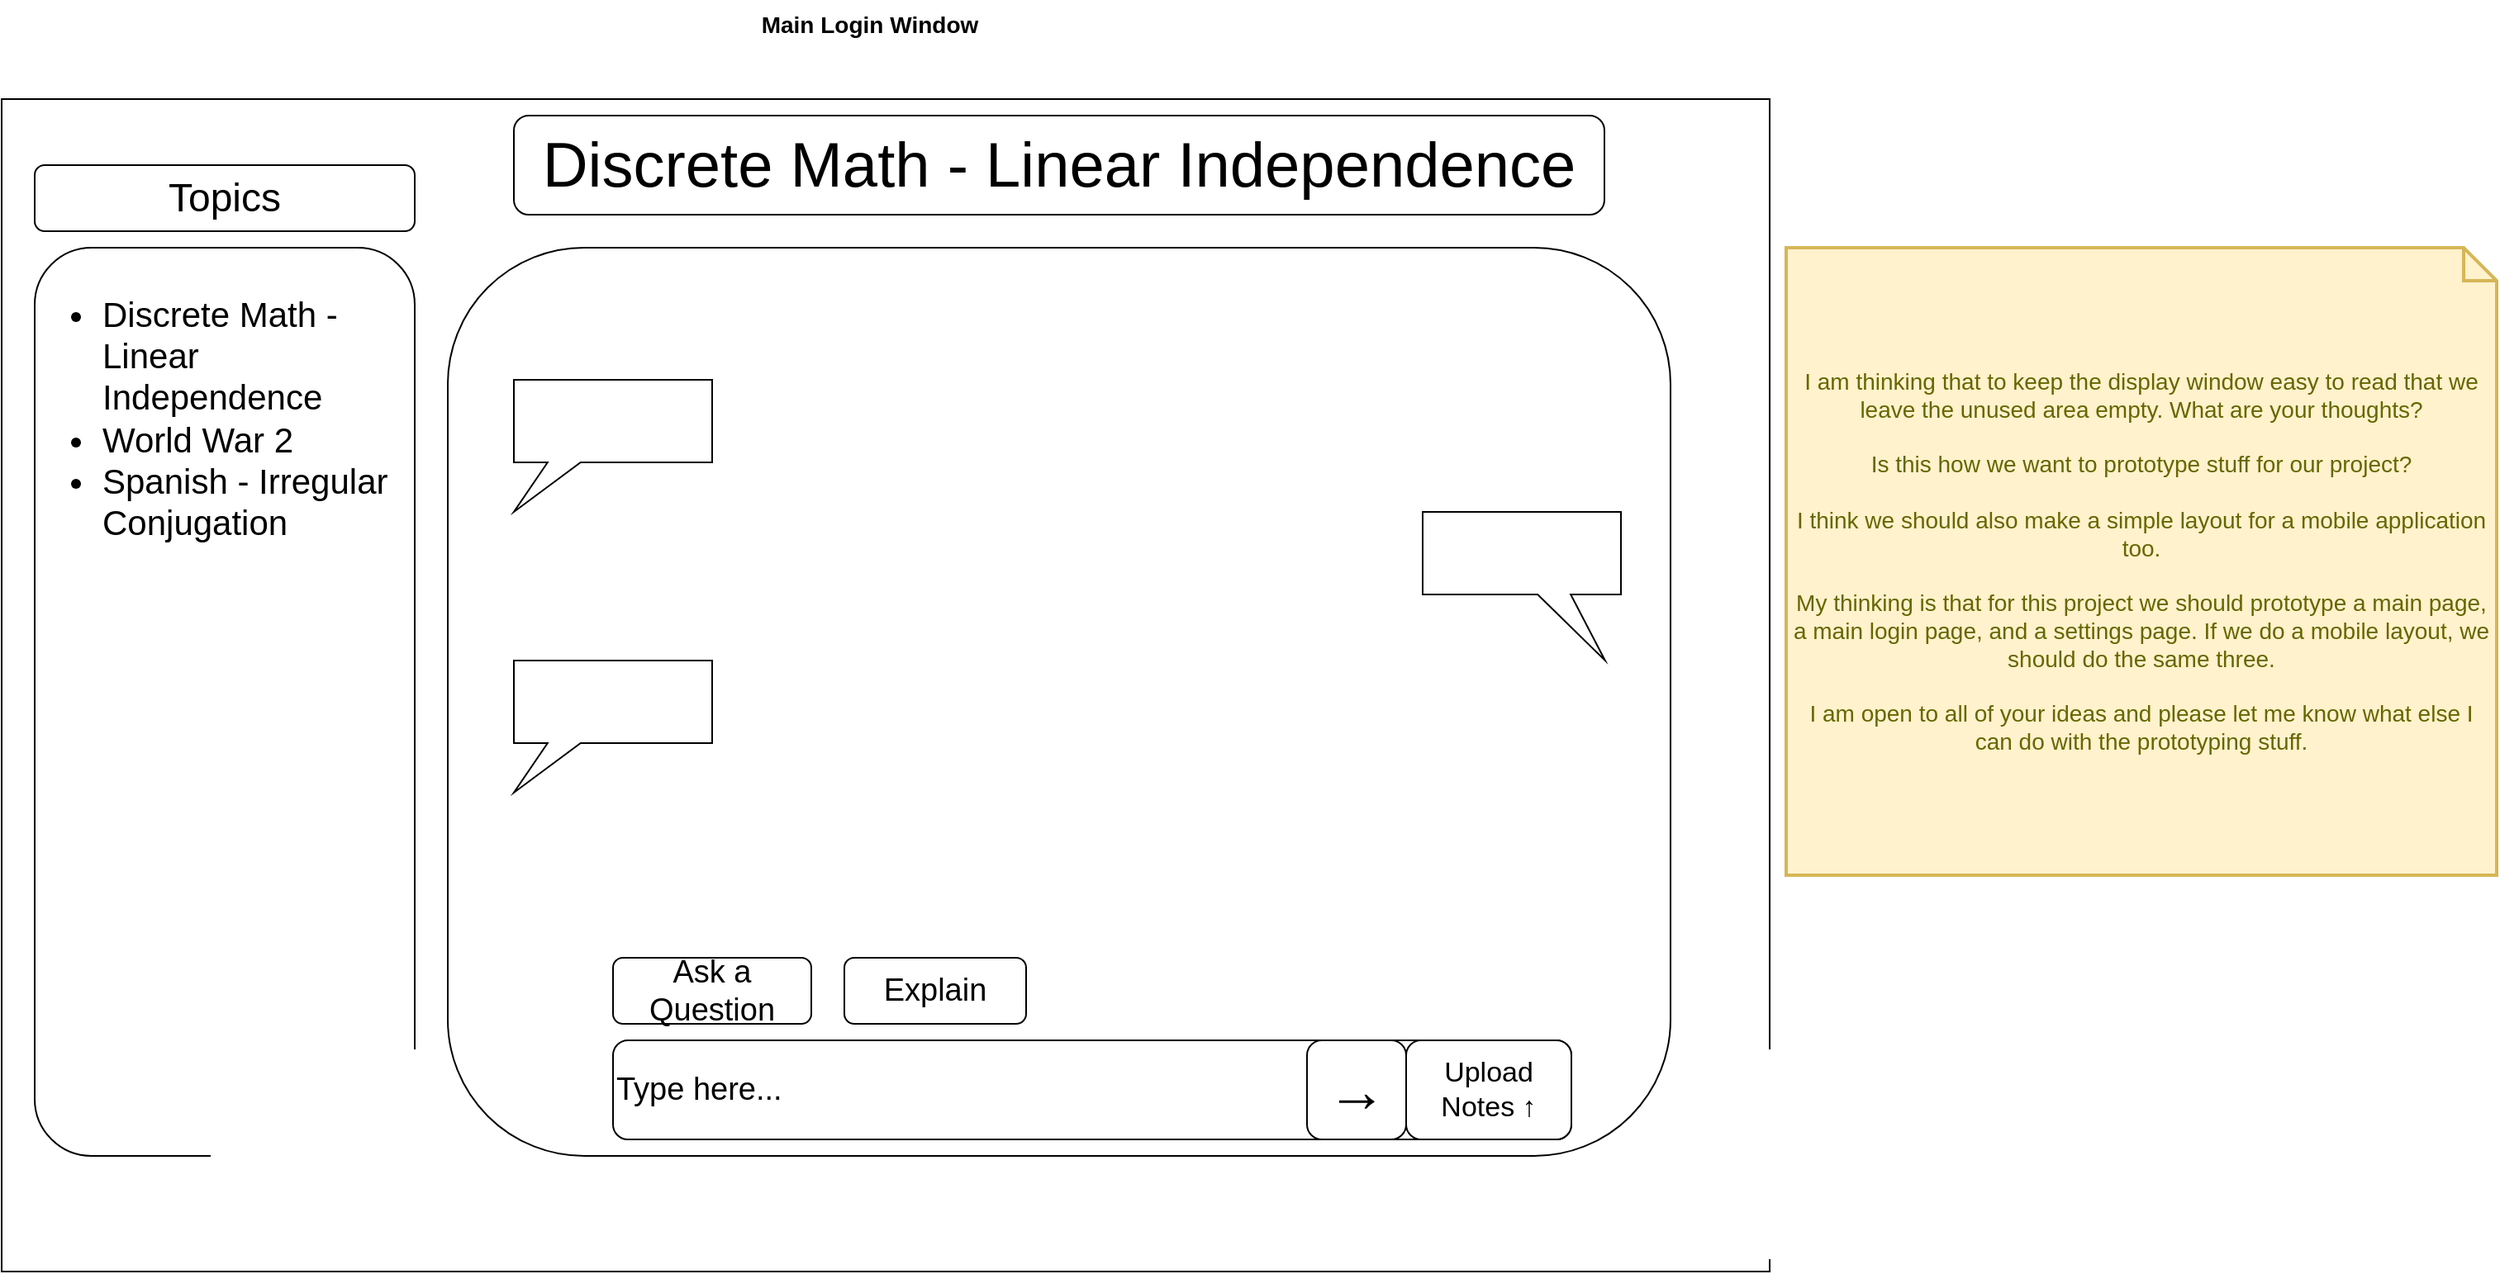 <mxfile version="22.0.8" type="github" pages="3">
  <diagram name="Page-1" id="XYrzflARZwRtqfOlGOkY">
    <mxGraphModel dx="4564" dy="1742" grid="1" gridSize="10" guides="1" tooltips="1" connect="1" arrows="1" fold="1" page="0" pageScale="1" pageWidth="850" pageHeight="1100" math="0" shadow="0">
      <root>
        <mxCell id="0" />
        <mxCell id="1" parent="0" />
        <mxCell id="VEFbPBKXFdE8StxeSwfn-1" value="" style="rounded=0;whiteSpace=wrap;html=1;" parent="1" vertex="1">
          <mxGeometry x="-2450" y="-660" width="1070" height="710" as="geometry" />
        </mxCell>
        <mxCell id="VEFbPBKXFdE8StxeSwfn-2" value="&lt;b&gt;&lt;font style=&quot;font-size: 14px;&quot;&gt;Main Login Window&lt;/font&gt;&lt;/b&gt;" style="text;html=1;strokeColor=none;fillColor=none;align=center;verticalAlign=middle;whiteSpace=wrap;rounded=0;" parent="1" vertex="1">
          <mxGeometry x="-2002.5" y="-720" width="155" height="30" as="geometry" />
        </mxCell>
        <mxCell id="VEFbPBKXFdE8StxeSwfn-6" value="&lt;span style=&quot;font-size: 38px;&quot;&gt;Discrete Math - Linear Independence&lt;br&gt;&lt;/span&gt;" style="rounded=1;whiteSpace=wrap;html=1;" parent="1" vertex="1">
          <mxGeometry x="-2140" y="-650" width="660" height="60" as="geometry" />
        </mxCell>
        <mxCell id="VEFbPBKXFdE8StxeSwfn-7" value="&lt;span style=&quot;font-size: 24px;&quot;&gt;Topics&lt;/span&gt;" style="rounded=1;whiteSpace=wrap;html=1;" parent="1" vertex="1">
          <mxGeometry x="-2430" y="-620" width="230" height="40" as="geometry" />
        </mxCell>
        <mxCell id="VEFbPBKXFdE8StxeSwfn-8" value="" style="rounded=1;whiteSpace=wrap;html=1;" parent="1" vertex="1">
          <mxGeometry x="-2180" y="-570" width="740" height="550" as="geometry" />
        </mxCell>
        <mxCell id="VEFbPBKXFdE8StxeSwfn-9" value="&lt;font style=&quot;font-size: 19px;&quot;&gt;Type here...&lt;/font&gt;" style="rounded=1;whiteSpace=wrap;html=1;align=left;" parent="1" vertex="1">
          <mxGeometry x="-2080" y="-90" width="580" height="60" as="geometry" />
        </mxCell>
        <mxCell id="VEFbPBKXFdE8StxeSwfn-12" value="I am thinking that to keep the display window easy to read that we leave the unused area empty. What are your thoughts?&lt;br&gt;&lt;br&gt;Is this how we want to prototype stuff for our project?&lt;br&gt;&lt;br&gt;I think we should also make a simple layout for a mobile application too.&lt;br&gt;&lt;br&gt;My thinking is that for this project we should prototype a main page, a main login page, and a settings page. If we do a mobile layout, we should do the same three.&lt;br&gt;&lt;br&gt;I am open to all of your ideas and please let me know what else I can do with the prototyping stuff." style="shape=note;strokeWidth=2;fontSize=14;size=20;whiteSpace=wrap;html=1;fillColor=#fff2cc;strokeColor=#d6b656;fontColor=#666600;" parent="1" vertex="1">
          <mxGeometry x="-1370" y="-570" width="430" height="380" as="geometry" />
        </mxCell>
        <mxCell id="lRxPT_pOlVi8VR7Kf76E-8" value="&lt;ul style=&quot;font-size: 21px;&quot;&gt;&lt;li style=&quot;text-align: left;&quot;&gt;&lt;span style=&quot;background-color: initial;&quot;&gt;Discrete Math - Linear Independence&lt;/span&gt;&lt;/li&gt;&lt;li style=&quot;text-align: left;&quot;&gt;&lt;span style=&quot;background-color: initial;&quot;&gt;World War 2&lt;/span&gt;&lt;/li&gt;&lt;li style=&quot;text-align: left;&quot;&gt;&lt;span style=&quot;background-color: initial;&quot;&gt;Spanish - Irregular Conjugation&lt;/span&gt;&lt;/li&gt;&lt;/ul&gt;" style="rounded=1;whiteSpace=wrap;html=1;verticalAlign=top;" parent="1" vertex="1">
          <mxGeometry x="-2430" y="-570" width="230" height="550" as="geometry" />
        </mxCell>
        <mxCell id="lRxPT_pOlVi8VR7Kf76E-9" value="&lt;font style=&quot;font-size: 19px;&quot;&gt;Ask a Question&lt;/font&gt;" style="rounded=1;whiteSpace=wrap;html=1;" parent="1" vertex="1">
          <mxGeometry x="-2080" y="-140" width="120" height="40" as="geometry" />
        </mxCell>
        <mxCell id="lRxPT_pOlVi8VR7Kf76E-10" value="&lt;font style=&quot;font-size: 19px;&quot;&gt;Explain&lt;/font&gt;" style="rounded=1;whiteSpace=wrap;html=1;" parent="1" vertex="1">
          <mxGeometry x="-1940" y="-140" width="110" height="40" as="geometry" />
        </mxCell>
        <mxCell id="qjDyNdalp-nVv8cLY3a5-1" value="&lt;font style=&quot;font-size: 36px;&quot;&gt;→&lt;/font&gt;" style="rounded=1;whiteSpace=wrap;html=1;" parent="1" vertex="1">
          <mxGeometry x="-1660" y="-90" width="60" height="60" as="geometry" />
        </mxCell>
        <mxCell id="qjDyNdalp-nVv8cLY3a5-2" value="&lt;font style=&quot;font-size: 17px;&quot;&gt;Upload Notes ↑&lt;br&gt;&lt;/font&gt;" style="rounded=1;whiteSpace=wrap;html=1;" parent="1" vertex="1">
          <mxGeometry x="-1600" y="-90" width="100" height="60" as="geometry" />
        </mxCell>
        <mxCell id="qjDyNdalp-nVv8cLY3a5-5" value="" style="shape=callout;whiteSpace=wrap;html=1;perimeter=calloutPerimeter;size=30;position=0.17;position2=0;" parent="1" vertex="1">
          <mxGeometry x="-2140" y="-320" width="120" height="80" as="geometry" />
        </mxCell>
        <mxCell id="qjDyNdalp-nVv8cLY3a5-7" value="" style="shape=callout;whiteSpace=wrap;html=1;perimeter=calloutPerimeter;size=30;position=0.17;position2=0;" parent="1" vertex="1">
          <mxGeometry x="-2140" y="-490" width="120" height="80" as="geometry" />
        </mxCell>
        <mxCell id="qjDyNdalp-nVv8cLY3a5-8" value="" style="shape=callout;whiteSpace=wrap;html=1;perimeter=calloutPerimeter;size=40;position=0.58;position2=0.92;base=20;" parent="1" vertex="1">
          <mxGeometry x="-1590" y="-410" width="120" height="90" as="geometry" />
        </mxCell>
      </root>
    </mxGraphModel>
  </diagram>
  <diagram id="TybGXz4lcO9ECxND_ROY" name="Page-2">
    <mxGraphModel dx="1588" dy="848" grid="1" gridSize="10" guides="1" tooltips="1" connect="1" arrows="1" fold="1" page="1" pageScale="1" pageWidth="850" pageHeight="1100" math="0" shadow="0">
      <root>
        <mxCell id="0" />
        <mxCell id="1" parent="0" />
        <mxCell id="XGJTgZMwI9LA0cDU6DCc-1" value="" style="rounded=0;whiteSpace=wrap;html=1;" vertex="1" parent="1">
          <mxGeometry x="130" y="150" width="1070" height="710" as="geometry" />
        </mxCell>
        <mxCell id="XGJTgZMwI9LA0cDU6DCc-2" value="&lt;span style=&quot;font-size: 38px;&quot;&gt;World War 2&lt;br&gt;&lt;/span&gt;" style="rounded=1;whiteSpace=wrap;html=1;" vertex="1" parent="1">
          <mxGeometry x="440" y="160" width="660" height="60" as="geometry" />
        </mxCell>
        <mxCell id="XGJTgZMwI9LA0cDU6DCc-3" value="&lt;span style=&quot;font-size: 24px;&quot;&gt;Topics&lt;/span&gt;" style="rounded=1;whiteSpace=wrap;html=1;" vertex="1" parent="1">
          <mxGeometry x="150" y="190" width="230" height="40" as="geometry" />
        </mxCell>
        <mxCell id="XGJTgZMwI9LA0cDU6DCc-4" value="" style="rounded=1;whiteSpace=wrap;html=1;" vertex="1" parent="1">
          <mxGeometry x="400" y="240" width="740" height="550" as="geometry" />
        </mxCell>
        <mxCell id="XGJTgZMwI9LA0cDU6DCc-5" value="&lt;font style=&quot;font-size: 19px;&quot;&gt;Type here...&lt;/font&gt;" style="rounded=1;whiteSpace=wrap;html=1;align=left;" vertex="1" parent="1">
          <mxGeometry x="500" y="720" width="580" height="60" as="geometry" />
        </mxCell>
        <mxCell id="XGJTgZMwI9LA0cDU6DCc-6" value="&lt;ul style=&quot;font-size: 21px;&quot;&gt;&lt;li style=&quot;text-align: left;&quot;&gt;&lt;span style=&quot;background-color: initial;&quot;&gt;Discrete Math - Linear Independence&lt;/span&gt;&lt;/li&gt;&lt;li style=&quot;text-align: left;&quot;&gt;&lt;span style=&quot;background-color: initial;&quot;&gt;World War 2&lt;/span&gt;&lt;/li&gt;&lt;li style=&quot;text-align: left;&quot;&gt;&lt;span style=&quot;background-color: initial;&quot;&gt;Spanish - Irregular Conjugation&lt;/span&gt;&lt;/li&gt;&lt;/ul&gt;" style="rounded=1;whiteSpace=wrap;html=1;verticalAlign=top;" vertex="1" parent="1">
          <mxGeometry x="150" y="240" width="230" height="550" as="geometry" />
        </mxCell>
        <mxCell id="XGJTgZMwI9LA0cDU6DCc-7" value="&lt;font style=&quot;font-size: 19px;&quot;&gt;Ask a Question&lt;/font&gt;" style="rounded=1;whiteSpace=wrap;html=1;" vertex="1" parent="1">
          <mxGeometry x="500" y="670" width="120" height="40" as="geometry" />
        </mxCell>
        <mxCell id="XGJTgZMwI9LA0cDU6DCc-8" value="&lt;font style=&quot;font-size: 19px;&quot;&gt;Explain&lt;/font&gt;" style="rounded=1;whiteSpace=wrap;html=1;" vertex="1" parent="1">
          <mxGeometry x="640" y="670" width="110" height="40" as="geometry" />
        </mxCell>
        <mxCell id="XGJTgZMwI9LA0cDU6DCc-9" value="&lt;font style=&quot;font-size: 36px;&quot;&gt;→&lt;/font&gt;" style="rounded=1;whiteSpace=wrap;html=1;" vertex="1" parent="1">
          <mxGeometry x="920" y="720" width="60" height="60" as="geometry" />
        </mxCell>
        <mxCell id="XGJTgZMwI9LA0cDU6DCc-10" value="&lt;font style=&quot;font-size: 17px;&quot;&gt;Upload Notes ↑&lt;br&gt;&lt;/font&gt;" style="rounded=1;whiteSpace=wrap;html=1;" vertex="1" parent="1">
          <mxGeometry x="980" y="720" width="100" height="60" as="geometry" />
        </mxCell>
        <mxCell id="XGJTgZMwI9LA0cDU6DCc-11" value="" style="shape=callout;whiteSpace=wrap;html=1;perimeter=calloutPerimeter;size=30;position=0.17;position2=0;" vertex="1" parent="1">
          <mxGeometry x="440" y="490" width="120" height="80" as="geometry" />
        </mxCell>
        <mxCell id="XGJTgZMwI9LA0cDU6DCc-12" value="" style="shape=callout;whiteSpace=wrap;html=1;perimeter=calloutPerimeter;size=30;position=0.17;position2=0;" vertex="1" parent="1">
          <mxGeometry x="440" y="320" width="120" height="80" as="geometry" />
        </mxCell>
        <mxCell id="XGJTgZMwI9LA0cDU6DCc-13" value="" style="shape=callout;whiteSpace=wrap;html=1;perimeter=calloutPerimeter;size=40;position=0.58;position2=0.92;base=20;" vertex="1" parent="1">
          <mxGeometry x="990" y="400" width="120" height="90" as="geometry" />
        </mxCell>
      </root>
    </mxGraphModel>
  </diagram>
  <diagram id="jEjdawhZugyaqBMWrbFC" name="Page-3">
    <mxGraphModel dx="1588" dy="848" grid="1" gridSize="10" guides="1" tooltips="1" connect="1" arrows="1" fold="1" page="1" pageScale="1" pageWidth="850" pageHeight="1100" math="0" shadow="0">
      <root>
        <mxCell id="0" />
        <mxCell id="1" parent="0" />
        <mxCell id="rR0To2OGC2kg8iHvULuq-1" value="" style="rounded=0;whiteSpace=wrap;html=1;" vertex="1" parent="1">
          <mxGeometry x="220" y="180" width="1070" height="710" as="geometry" />
        </mxCell>
        <mxCell id="rR0To2OGC2kg8iHvULuq-2" value="&lt;span style=&quot;font-size: 38px;&quot;&gt;Spanish - Irregular Conjugation&lt;br&gt;&lt;/span&gt;" style="rounded=1;whiteSpace=wrap;html=1;" vertex="1" parent="1">
          <mxGeometry x="530" y="190" width="660" height="60" as="geometry" />
        </mxCell>
        <mxCell id="rR0To2OGC2kg8iHvULuq-3" value="&lt;span style=&quot;font-size: 24px;&quot;&gt;Topics&lt;/span&gt;" style="rounded=1;whiteSpace=wrap;html=1;" vertex="1" parent="1">
          <mxGeometry x="240" y="220" width="230" height="40" as="geometry" />
        </mxCell>
        <mxCell id="rR0To2OGC2kg8iHvULuq-4" value="" style="rounded=1;whiteSpace=wrap;html=1;" vertex="1" parent="1">
          <mxGeometry x="490" y="270" width="740" height="550" as="geometry" />
        </mxCell>
        <mxCell id="rR0To2OGC2kg8iHvULuq-5" value="&lt;font style=&quot;font-size: 19px;&quot;&gt;Type here...&lt;/font&gt;" style="rounded=1;whiteSpace=wrap;html=1;align=left;" vertex="1" parent="1">
          <mxGeometry x="590" y="750" width="580" height="60" as="geometry" />
        </mxCell>
        <mxCell id="rR0To2OGC2kg8iHvULuq-6" value="&lt;ul style=&quot;font-size: 21px;&quot;&gt;&lt;li style=&quot;text-align: left;&quot;&gt;&lt;span style=&quot;background-color: initial;&quot;&gt;Discrete Math - Linear Independence&lt;/span&gt;&lt;/li&gt;&lt;li style=&quot;text-align: left;&quot;&gt;&lt;span style=&quot;background-color: initial;&quot;&gt;World War 2&lt;/span&gt;&lt;/li&gt;&lt;li style=&quot;text-align: left;&quot;&gt;&lt;span style=&quot;background-color: initial;&quot;&gt;Spanish - Irregular Conjugation&lt;/span&gt;&lt;/li&gt;&lt;/ul&gt;" style="rounded=1;whiteSpace=wrap;html=1;verticalAlign=top;" vertex="1" parent="1">
          <mxGeometry x="240" y="270" width="230" height="550" as="geometry" />
        </mxCell>
        <mxCell id="rR0To2OGC2kg8iHvULuq-7" value="&lt;font style=&quot;font-size: 19px;&quot;&gt;Ask a Question&lt;/font&gt;" style="rounded=1;whiteSpace=wrap;html=1;" vertex="1" parent="1">
          <mxGeometry x="590" y="700" width="120" height="40" as="geometry" />
        </mxCell>
        <mxCell id="rR0To2OGC2kg8iHvULuq-8" value="&lt;font style=&quot;font-size: 19px;&quot;&gt;Explain&lt;/font&gt;" style="rounded=1;whiteSpace=wrap;html=1;" vertex="1" parent="1">
          <mxGeometry x="730" y="700" width="110" height="40" as="geometry" />
        </mxCell>
        <mxCell id="rR0To2OGC2kg8iHvULuq-9" value="&lt;font style=&quot;font-size: 36px;&quot;&gt;→&lt;/font&gt;" style="rounded=1;whiteSpace=wrap;html=1;" vertex="1" parent="1">
          <mxGeometry x="1010" y="750" width="60" height="60" as="geometry" />
        </mxCell>
        <mxCell id="rR0To2OGC2kg8iHvULuq-10" value="&lt;font style=&quot;font-size: 17px;&quot;&gt;Upload Notes ↑&lt;br&gt;&lt;/font&gt;" style="rounded=1;whiteSpace=wrap;html=1;" vertex="1" parent="1">
          <mxGeometry x="1070" y="750" width="100" height="60" as="geometry" />
        </mxCell>
        <mxCell id="rR0To2OGC2kg8iHvULuq-11" value="" style="shape=callout;whiteSpace=wrap;html=1;perimeter=calloutPerimeter;size=30;position=0.17;position2=0;" vertex="1" parent="1">
          <mxGeometry x="530" y="520" width="120" height="80" as="geometry" />
        </mxCell>
        <mxCell id="rR0To2OGC2kg8iHvULuq-12" value="" style="shape=callout;whiteSpace=wrap;html=1;perimeter=calloutPerimeter;size=30;position=0.17;position2=0;" vertex="1" parent="1">
          <mxGeometry x="530" y="350" width="120" height="80" as="geometry" />
        </mxCell>
        <mxCell id="rR0To2OGC2kg8iHvULuq-13" value="" style="shape=callout;whiteSpace=wrap;html=1;perimeter=calloutPerimeter;size=40;position=0.58;position2=0.92;base=20;" vertex="1" parent="1">
          <mxGeometry x="1080" y="430" width="120" height="90" as="geometry" />
        </mxCell>
      </root>
    </mxGraphModel>
  </diagram>
</mxfile>
